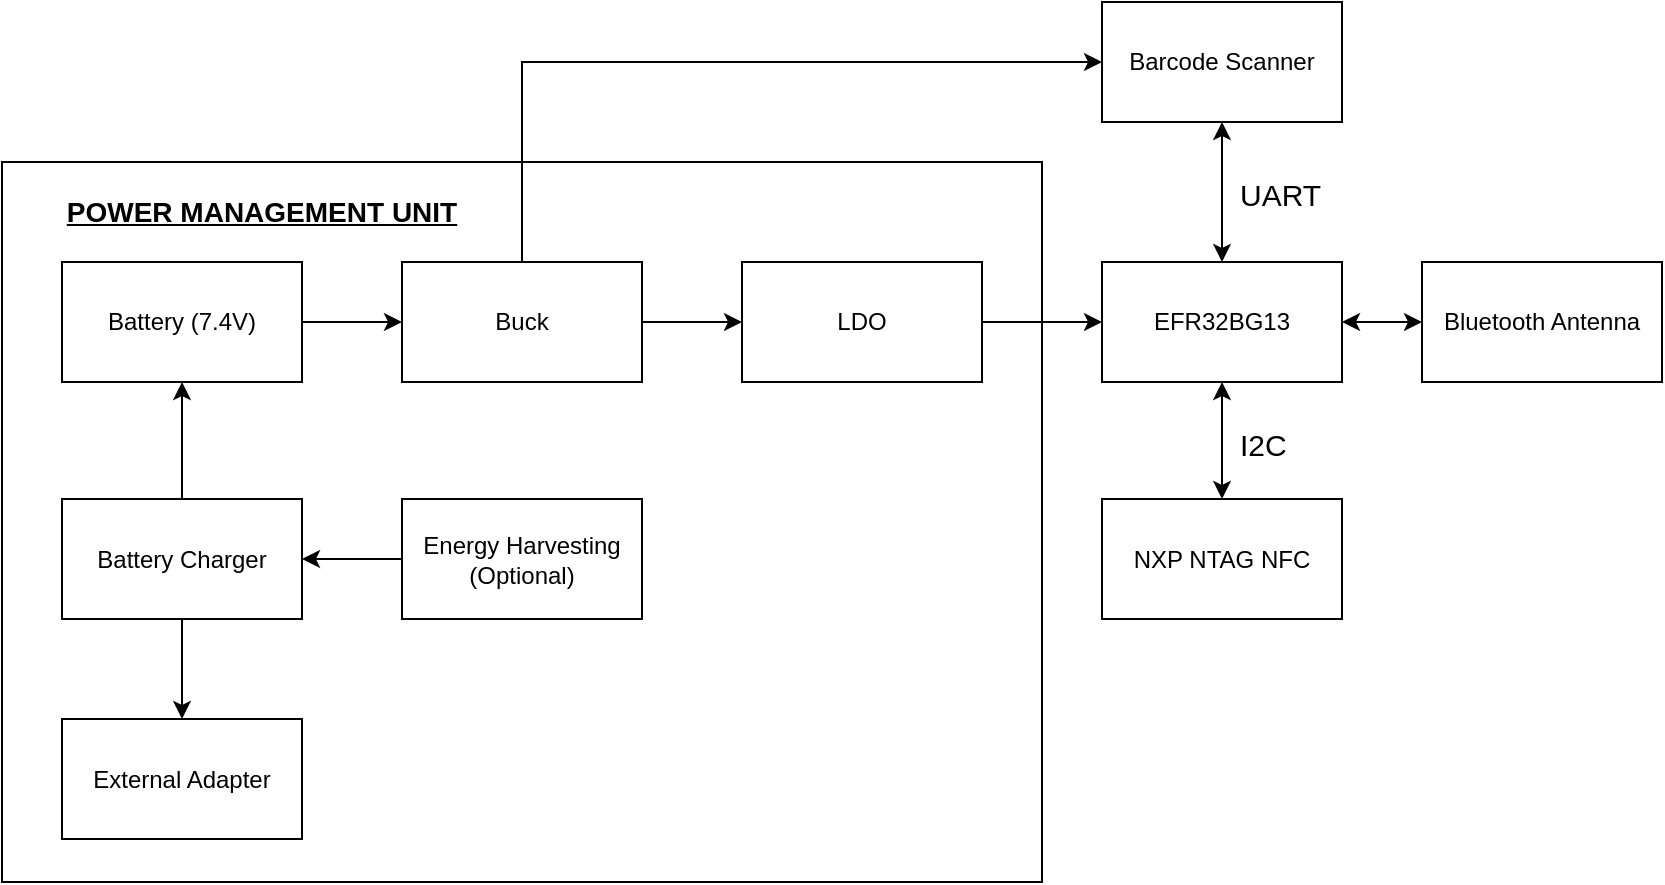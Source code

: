 <mxfile version="12.0.2" type="device" pages="1"><diagram id="MfQ0RHZQfeONDhjtHqYO" name="Page-1"><mxGraphModel dx="723" dy="389" grid="1" gridSize="10" guides="1" tooltips="1" connect="1" arrows="1" fold="1" page="1" pageScale="1" pageWidth="850" pageHeight="1100" math="0" shadow="0"><root><mxCell id="0"/><mxCell id="1" parent="0"/><mxCell id="KQARHcIkn7Z_WMCY3f3E-36" value="" style="rounded=0;whiteSpace=wrap;html=1;" vertex="1" parent="1"><mxGeometry x="10" y="320" width="520" height="360" as="geometry"/></mxCell><mxCell id="KQARHcIkn7Z_WMCY3f3E-17" value="" style="edgeStyle=orthogonalEdgeStyle;rounded=0;orthogonalLoop=1;jettySize=auto;html=1;" edge="1" parent="1" source="KQARHcIkn7Z_WMCY3f3E-2" target="KQARHcIkn7Z_WMCY3f3E-7"><mxGeometry relative="1" as="geometry"/></mxCell><mxCell id="KQARHcIkn7Z_WMCY3f3E-2" value="Battery (7.4V)" style="rounded=0;whiteSpace=wrap;html=1;" vertex="1" parent="1"><mxGeometry x="40" y="370" width="120" height="60" as="geometry"/></mxCell><mxCell id="KQARHcIkn7Z_WMCY3f3E-26" value="" style="edgeStyle=orthogonalEdgeStyle;rounded=0;orthogonalLoop=1;jettySize=auto;html=1;" edge="1" parent="1" source="KQARHcIkn7Z_WMCY3f3E-3" target="KQARHcIkn7Z_WMCY3f3E-2"><mxGeometry relative="1" as="geometry"/></mxCell><mxCell id="KQARHcIkn7Z_WMCY3f3E-35" value="" style="edgeStyle=orthogonalEdgeStyle;rounded=0;orthogonalLoop=1;jettySize=auto;html=1;entryX=0.5;entryY=0;entryDx=0;entryDy=0;" edge="1" parent="1" source="KQARHcIkn7Z_WMCY3f3E-3" target="KQARHcIkn7Z_WMCY3f3E-34"><mxGeometry relative="1" as="geometry"><mxPoint x="100" y="600" as="targetPoint"/><Array as="points"/></mxGeometry></mxCell><mxCell id="KQARHcIkn7Z_WMCY3f3E-3" value="Battery Charger" style="rounded=0;whiteSpace=wrap;html=1;" vertex="1" parent="1"><mxGeometry x="40" y="488.5" width="120" height="60" as="geometry"/></mxCell><mxCell id="KQARHcIkn7Z_WMCY3f3E-34" value="External Adapter" style="rounded=0;whiteSpace=wrap;html=1;" vertex="1" parent="1"><mxGeometry x="40" y="598.5" width="120" height="60" as="geometry"/></mxCell><mxCell id="KQARHcIkn7Z_WMCY3f3E-13" value="" style="edgeStyle=orthogonalEdgeStyle;rounded=0;orthogonalLoop=1;jettySize=auto;html=1;" edge="1" parent="1" source="KQARHcIkn7Z_WMCY3f3E-4" target="KQARHcIkn7Z_WMCY3f3E-3"><mxGeometry relative="1" as="geometry"/></mxCell><mxCell id="KQARHcIkn7Z_WMCY3f3E-4" value="Energy Harvesting (Optional)" style="rounded=0;whiteSpace=wrap;html=1;" vertex="1" parent="1"><mxGeometry x="210" y="488.5" width="120" height="60" as="geometry"/></mxCell><mxCell id="KQARHcIkn7Z_WMCY3f3E-18" value="" style="edgeStyle=orthogonalEdgeStyle;rounded=0;orthogonalLoop=1;jettySize=auto;html=1;" edge="1" parent="1" source="KQARHcIkn7Z_WMCY3f3E-7" target="KQARHcIkn7Z_WMCY3f3E-8"><mxGeometry relative="1" as="geometry"/></mxCell><mxCell id="KQARHcIkn7Z_WMCY3f3E-22" value="" style="edgeStyle=orthogonalEdgeStyle;rounded=0;orthogonalLoop=1;jettySize=auto;html=1;entryX=0;entryY=0.5;entryDx=0;entryDy=0;" edge="1" parent="1" source="KQARHcIkn7Z_WMCY3f3E-7" target="KQARHcIkn7Z_WMCY3f3E-20"><mxGeometry relative="1" as="geometry"><mxPoint x="270" y="290" as="targetPoint"/><Array as="points"><mxPoint x="270" y="270"/></Array></mxGeometry></mxCell><mxCell id="KQARHcIkn7Z_WMCY3f3E-7" value="Buck" style="rounded=0;whiteSpace=wrap;html=1;" vertex="1" parent="1"><mxGeometry x="210" y="370" width="120" height="60" as="geometry"/></mxCell><mxCell id="KQARHcIkn7Z_WMCY3f3E-19" value="" style="edgeStyle=orthogonalEdgeStyle;rounded=0;orthogonalLoop=1;jettySize=auto;html=1;" edge="1" parent="1" source="KQARHcIkn7Z_WMCY3f3E-8" target="KQARHcIkn7Z_WMCY3f3E-9"><mxGeometry relative="1" as="geometry"/></mxCell><mxCell id="KQARHcIkn7Z_WMCY3f3E-8" value="LDO" style="rounded=0;whiteSpace=wrap;html=1;" vertex="1" parent="1"><mxGeometry x="380" y="370" width="120" height="60" as="geometry"/></mxCell><mxCell id="KQARHcIkn7Z_WMCY3f3E-9" value="EFR32BG13" style="rounded=0;whiteSpace=wrap;html=1;" vertex="1" parent="1"><mxGeometry x="560" y="370" width="120" height="60" as="geometry"/></mxCell><mxCell id="KQARHcIkn7Z_WMCY3f3E-10" value="Bluetooth Antenna" style="rounded=0;whiteSpace=wrap;html=1;" vertex="1" parent="1"><mxGeometry x="720" y="370" width="120" height="60" as="geometry"/></mxCell><mxCell id="KQARHcIkn7Z_WMCY3f3E-20" value="Barcode Scanner" style="rounded=0;whiteSpace=wrap;html=1;" vertex="1" parent="1"><mxGeometry x="560" y="240" width="120" height="60" as="geometry"/></mxCell><mxCell id="KQARHcIkn7Z_WMCY3f3E-24" value="" style="endArrow=classic;startArrow=classic;html=1;entryX=0.5;entryY=1;entryDx=0;entryDy=0;exitX=0.5;exitY=0;exitDx=0;exitDy=0;" edge="1" parent="1" source="KQARHcIkn7Z_WMCY3f3E-9" target="KQARHcIkn7Z_WMCY3f3E-20"><mxGeometry width="50" height="50" relative="1" as="geometry"><mxPoint x="40" y="650" as="sourcePoint"/><mxPoint x="90" y="600" as="targetPoint"/></mxGeometry></mxCell><mxCell id="KQARHcIkn7Z_WMCY3f3E-25" value="NXP NTAG NFC" style="rounded=0;whiteSpace=wrap;html=1;" vertex="1" parent="1"><mxGeometry x="560" y="488.5" width="120" height="60" as="geometry"/></mxCell><mxCell id="KQARHcIkn7Z_WMCY3f3E-27" value="" style="endArrow=classic;startArrow=classic;html=1;entryX=0.5;entryY=1;entryDx=0;entryDy=0;exitX=0.5;exitY=0;exitDx=0;exitDy=0;" edge="1" parent="1" source="KQARHcIkn7Z_WMCY3f3E-25" target="KQARHcIkn7Z_WMCY3f3E-9"><mxGeometry width="50" height="50" relative="1" as="geometry"><mxPoint x="40" y="620" as="sourcePoint"/><mxPoint x="90" y="570" as="targetPoint"/></mxGeometry></mxCell><mxCell id="KQARHcIkn7Z_WMCY3f3E-29" value="" style="endArrow=classic;startArrow=classic;html=1;entryX=0;entryY=0.5;entryDx=0;entryDy=0;" edge="1" parent="1" target="KQARHcIkn7Z_WMCY3f3E-10"><mxGeometry width="50" height="50" relative="1" as="geometry"><mxPoint x="680" y="400" as="sourcePoint"/><mxPoint x="630" y="310" as="targetPoint"/></mxGeometry></mxCell><mxCell id="KQARHcIkn7Z_WMCY3f3E-30" value="&lt;font style=&quot;font-size: 15px&quot;&gt;I2C&lt;/font&gt;" style="text;html=1;resizable=0;points=[];autosize=1;align=left;verticalAlign=top;spacingTop=-4;" vertex="1" parent="1"><mxGeometry x="627" y="450" width="40" height="20" as="geometry"/></mxCell><mxCell id="KQARHcIkn7Z_WMCY3f3E-33" value="&lt;font style=&quot;font-size: 15px&quot;&gt;UART&lt;/font&gt;" style="text;html=1;resizable=0;points=[];autosize=1;align=left;verticalAlign=top;spacingTop=-4;" vertex="1" parent="1"><mxGeometry x="627" y="325" width="60" height="20" as="geometry"/></mxCell><mxCell id="KQARHcIkn7Z_WMCY3f3E-37" value="&lt;b&gt;&lt;u&gt;&lt;font style=&quot;font-size: 14px&quot;&gt;POWER MANAGEMENT UNIT&lt;/font&gt;&lt;/u&gt;&lt;/b&gt;" style="text;html=1;strokeColor=none;fillColor=none;align=center;verticalAlign=middle;whiteSpace=wrap;rounded=0;" vertex="1" parent="1"><mxGeometry x="40" y="335" width="200" height="20" as="geometry"/></mxCell></root></mxGraphModel></diagram></mxfile>